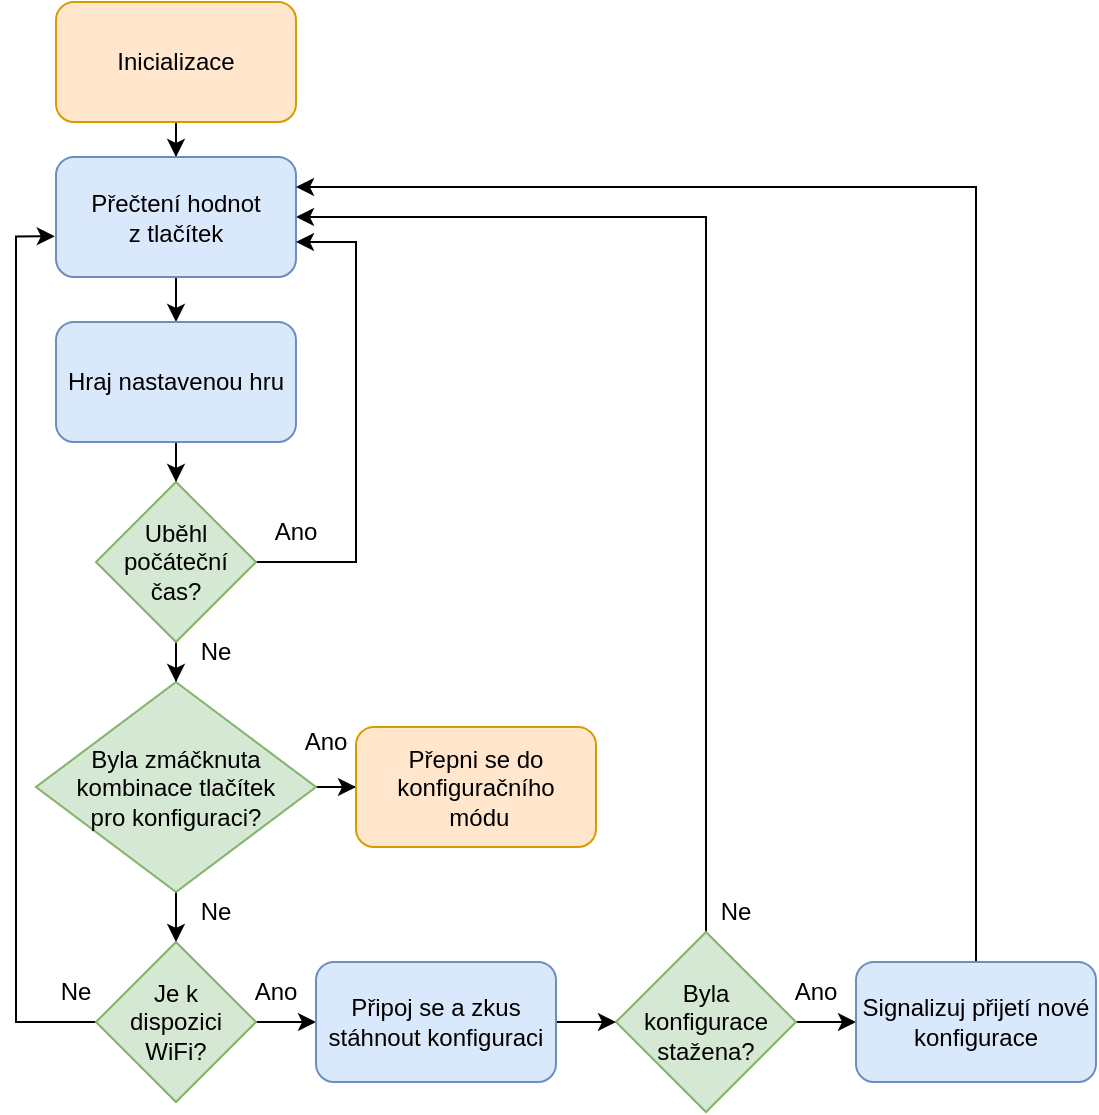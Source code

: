 <mxfile version="20.8.3" type="device"><diagram id="vy-kVrL346o2ZHW0nf3q" name="Stránka-1"><mxGraphModel dx="1434" dy="792" grid="1" gridSize="10" guides="1" tooltips="1" connect="1" arrows="1" fold="1" page="1" pageScale="1" pageWidth="827" pageHeight="1169" math="0" shadow="0"><root><mxCell id="0"/><mxCell id="1" parent="0"/><mxCell id="ogMmAw-v47WA5XelZpfH-43" style="edgeStyle=orthogonalEdgeStyle;rounded=0;orthogonalLoop=1;jettySize=auto;html=1;entryX=1;entryY=0.5;entryDx=0;entryDy=0;" edge="1" parent="1" source="ogMmAw-v47WA5XelZpfH-2" target="ogMmAw-v47WA5XelZpfH-4"><mxGeometry relative="1" as="geometry"><Array as="points"><mxPoint x="935" y="308"/></Array></mxGeometry></mxCell><mxCell id="ogMmAw-v47WA5XelZpfH-46" style="edgeStyle=orthogonalEdgeStyle;rounded=0;orthogonalLoop=1;jettySize=auto;html=1;entryX=0;entryY=0.5;entryDx=0;entryDy=0;" edge="1" parent="1" source="ogMmAw-v47WA5XelZpfH-2" target="ogMmAw-v47WA5XelZpfH-23"><mxGeometry relative="1" as="geometry"/></mxCell><mxCell id="ogMmAw-v47WA5XelZpfH-2" value="Byla konfigurace stažena?" style="rhombus;whiteSpace=wrap;html=1;fillColor=#d5e8d4;strokeColor=#82b366;" vertex="1" parent="1"><mxGeometry x="890" y="665" width="90" height="90" as="geometry"/></mxCell><mxCell id="ogMmAw-v47WA5XelZpfH-37" style="edgeStyle=orthogonalEdgeStyle;rounded=0;orthogonalLoop=1;jettySize=auto;html=1;" edge="1" parent="1" source="ogMmAw-v47WA5XelZpfH-3" target="ogMmAw-v47WA5XelZpfH-4"><mxGeometry relative="1" as="geometry"/></mxCell><mxCell id="ogMmAw-v47WA5XelZpfH-3" value="Inicializace" style="rounded=1;whiteSpace=wrap;html=1;fillColor=#ffe6cc;strokeColor=#d79b00;" vertex="1" parent="1"><mxGeometry x="610" y="200" width="120" height="60" as="geometry"/></mxCell><mxCell id="ogMmAw-v47WA5XelZpfH-38" style="edgeStyle=orthogonalEdgeStyle;rounded=0;orthogonalLoop=1;jettySize=auto;html=1;" edge="1" parent="1" source="ogMmAw-v47WA5XelZpfH-4" target="ogMmAw-v47WA5XelZpfH-5"><mxGeometry relative="1" as="geometry"/></mxCell><mxCell id="ogMmAw-v47WA5XelZpfH-4" value="&lt;div&gt;Přečtení hodnot &lt;br&gt;&lt;/div&gt;&lt;div&gt;z tlačítek&lt;/div&gt;" style="rounded=1;whiteSpace=wrap;html=1;fillColor=#dae8fc;strokeColor=#6c8ebf;" vertex="1" parent="1"><mxGeometry x="610" y="277.5" width="120" height="60" as="geometry"/></mxCell><mxCell id="ogMmAw-v47WA5XelZpfH-39" style="edgeStyle=orthogonalEdgeStyle;rounded=0;orthogonalLoop=1;jettySize=auto;html=1;entryX=0.5;entryY=0;entryDx=0;entryDy=0;" edge="1" parent="1" source="ogMmAw-v47WA5XelZpfH-5" target="ogMmAw-v47WA5XelZpfH-6"><mxGeometry relative="1" as="geometry"/></mxCell><mxCell id="ogMmAw-v47WA5XelZpfH-5" value="Hraj nastavenou hru" style="rounded=1;whiteSpace=wrap;html=1;fillColor=#dae8fc;strokeColor=#6c8ebf;" vertex="1" parent="1"><mxGeometry x="610" y="360" width="120" height="60" as="geometry"/></mxCell><mxCell id="ogMmAw-v47WA5XelZpfH-8" style="edgeStyle=orthogonalEdgeStyle;rounded=0;orthogonalLoop=1;jettySize=auto;html=1;" edge="1" parent="1" source="ogMmAw-v47WA5XelZpfH-6"><mxGeometry relative="1" as="geometry"><mxPoint x="730" y="320" as="targetPoint"/><Array as="points"><mxPoint x="760" y="480"/><mxPoint x="760" y="320"/><mxPoint x="730" y="320"/></Array></mxGeometry></mxCell><mxCell id="ogMmAw-v47WA5XelZpfH-35" style="edgeStyle=orthogonalEdgeStyle;rounded=0;orthogonalLoop=1;jettySize=auto;html=1;entryX=0.5;entryY=0;entryDx=0;entryDy=0;" edge="1" parent="1" source="ogMmAw-v47WA5XelZpfH-6" target="ogMmAw-v47WA5XelZpfH-14"><mxGeometry relative="1" as="geometry"/></mxCell><mxCell id="ogMmAw-v47WA5XelZpfH-6" value="Uběhl počáteční čas?" style="rhombus;whiteSpace=wrap;html=1;fillColor=#d5e8d4;strokeColor=#82b366;" vertex="1" parent="1"><mxGeometry x="630" y="440" width="80" height="80" as="geometry"/></mxCell><mxCell id="ogMmAw-v47WA5XelZpfH-7" value="Ano" style="text;html=1;strokeColor=none;fillColor=none;align=center;verticalAlign=middle;whiteSpace=wrap;rounded=0;" vertex="1" parent="1"><mxGeometry x="700" y="450" width="60" height="30" as="geometry"/></mxCell><mxCell id="ogMmAw-v47WA5XelZpfH-9" value="Ne" style="text;html=1;strokeColor=none;fillColor=none;align=center;verticalAlign=middle;whiteSpace=wrap;rounded=0;" vertex="1" parent="1"><mxGeometry x="660" y="510" width="60" height="30" as="geometry"/></mxCell><mxCell id="ogMmAw-v47WA5XelZpfH-12" style="edgeStyle=orthogonalEdgeStyle;rounded=0;orthogonalLoop=1;jettySize=auto;html=1;entryX=-0.005;entryY=0.661;entryDx=0;entryDy=0;entryPerimeter=0;" edge="1" parent="1" source="ogMmAw-v47WA5XelZpfH-10" target="ogMmAw-v47WA5XelZpfH-4"><mxGeometry relative="1" as="geometry"><Array as="points"><mxPoint x="590" y="710"/><mxPoint x="590" y="317"/></Array></mxGeometry></mxCell><mxCell id="ogMmAw-v47WA5XelZpfH-41" style="edgeStyle=orthogonalEdgeStyle;rounded=0;orthogonalLoop=1;jettySize=auto;html=1;entryX=0;entryY=0.5;entryDx=0;entryDy=0;" edge="1" parent="1" source="ogMmAw-v47WA5XelZpfH-10" target="ogMmAw-v47WA5XelZpfH-22"><mxGeometry relative="1" as="geometry"/></mxCell><mxCell id="ogMmAw-v47WA5XelZpfH-10" value="&lt;div&gt;Je k &lt;br&gt;&lt;/div&gt;&lt;div&gt;dispozici WiFi?&lt;/div&gt;" style="rhombus;whiteSpace=wrap;html=1;fillColor=#d5e8d4;strokeColor=#82b366;" vertex="1" parent="1"><mxGeometry x="630" y="670" width="80" height="80" as="geometry"/></mxCell><mxCell id="ogMmAw-v47WA5XelZpfH-11" value="Ne" style="text;html=1;strokeColor=none;fillColor=none;align=center;verticalAlign=middle;whiteSpace=wrap;rounded=0;" vertex="1" parent="1"><mxGeometry x="590" y="680" width="60" height="30" as="geometry"/></mxCell><mxCell id="ogMmAw-v47WA5XelZpfH-20" style="edgeStyle=orthogonalEdgeStyle;rounded=0;orthogonalLoop=1;jettySize=auto;html=1;entryX=0.5;entryY=0;entryDx=0;entryDy=0;" edge="1" parent="1" source="ogMmAw-v47WA5XelZpfH-14" target="ogMmAw-v47WA5XelZpfH-10"><mxGeometry relative="1" as="geometry"/></mxCell><mxCell id="ogMmAw-v47WA5XelZpfH-40" style="edgeStyle=orthogonalEdgeStyle;rounded=0;orthogonalLoop=1;jettySize=auto;html=1;entryX=0;entryY=0.5;entryDx=0;entryDy=0;" edge="1" parent="1" source="ogMmAw-v47WA5XelZpfH-14" target="ogMmAw-v47WA5XelZpfH-17"><mxGeometry relative="1" as="geometry"/></mxCell><mxCell id="ogMmAw-v47WA5XelZpfH-14" value="&lt;div&gt;Byla zmáčknuta kombinace tlačítek &lt;br&gt;&lt;/div&gt;&lt;div&gt;pro konfiguraci?&lt;/div&gt;" style="rhombus;whiteSpace=wrap;html=1;fillColor=#d5e8d4;strokeColor=#82b366;" vertex="1" parent="1"><mxGeometry x="600" y="540" width="140" height="105" as="geometry"/></mxCell><mxCell id="ogMmAw-v47WA5XelZpfH-17" value="&lt;div&gt;Přepni se do konfiguračního&lt;/div&gt;&lt;div&gt;&amp;nbsp;módu&lt;/div&gt;" style="rounded=1;whiteSpace=wrap;html=1;fillColor=#ffe6cc;strokeColor=#d79b00;" vertex="1" parent="1"><mxGeometry x="760" y="562.5" width="120" height="60" as="geometry"/></mxCell><mxCell id="ogMmAw-v47WA5XelZpfH-18" value="Ano" style="text;html=1;strokeColor=none;fillColor=none;align=center;verticalAlign=middle;whiteSpace=wrap;rounded=0;" vertex="1" parent="1"><mxGeometry x="715" y="555" width="60" height="30" as="geometry"/></mxCell><mxCell id="ogMmAw-v47WA5XelZpfH-21" value="Ne" style="text;html=1;strokeColor=none;fillColor=none;align=center;verticalAlign=middle;whiteSpace=wrap;rounded=0;" vertex="1" parent="1"><mxGeometry x="660" y="640" width="60" height="30" as="geometry"/></mxCell><mxCell id="ogMmAw-v47WA5XelZpfH-42" style="edgeStyle=orthogonalEdgeStyle;rounded=0;orthogonalLoop=1;jettySize=auto;html=1;entryX=0;entryY=0.5;entryDx=0;entryDy=0;" edge="1" parent="1" source="ogMmAw-v47WA5XelZpfH-22" target="ogMmAw-v47WA5XelZpfH-2"><mxGeometry relative="1" as="geometry"/></mxCell><mxCell id="ogMmAw-v47WA5XelZpfH-22" value="Připoj se a zkus stáhnout konfiguraci" style="rounded=1;whiteSpace=wrap;html=1;fillColor=#dae8fc;strokeColor=#6c8ebf;" vertex="1" parent="1"><mxGeometry x="740" y="680" width="120" height="60" as="geometry"/></mxCell><mxCell id="ogMmAw-v47WA5XelZpfH-47" style="edgeStyle=orthogonalEdgeStyle;rounded=0;orthogonalLoop=1;jettySize=auto;html=1;entryX=1;entryY=0.25;entryDx=0;entryDy=0;" edge="1" parent="1" source="ogMmAw-v47WA5XelZpfH-23" target="ogMmAw-v47WA5XelZpfH-4"><mxGeometry relative="1" as="geometry"><Array as="points"><mxPoint x="1070" y="293"/></Array></mxGeometry></mxCell><mxCell id="ogMmAw-v47WA5XelZpfH-23" value="Signalizuj přijetí nové konfigurace" style="rounded=1;whiteSpace=wrap;html=1;fillColor=#dae8fc;strokeColor=#6c8ebf;" vertex="1" parent="1"><mxGeometry x="1010" y="680" width="120" height="60" as="geometry"/></mxCell><mxCell id="ogMmAw-v47WA5XelZpfH-29" value="Ne" style="text;html=1;strokeColor=none;fillColor=none;align=center;verticalAlign=middle;whiteSpace=wrap;rounded=0;" vertex="1" parent="1"><mxGeometry x="920" y="640" width="60" height="30" as="geometry"/></mxCell><mxCell id="ogMmAw-v47WA5XelZpfH-32" value="Ano" style="text;html=1;strokeColor=none;fillColor=none;align=center;verticalAlign=middle;whiteSpace=wrap;rounded=0;" vertex="1" parent="1"><mxGeometry x="690" y="680" width="60" height="30" as="geometry"/></mxCell><mxCell id="ogMmAw-v47WA5XelZpfH-48" value="Ano" style="text;html=1;strokeColor=none;fillColor=none;align=center;verticalAlign=middle;whiteSpace=wrap;rounded=0;" vertex="1" parent="1"><mxGeometry x="960" y="680" width="60" height="30" as="geometry"/></mxCell></root></mxGraphModel></diagram></mxfile>